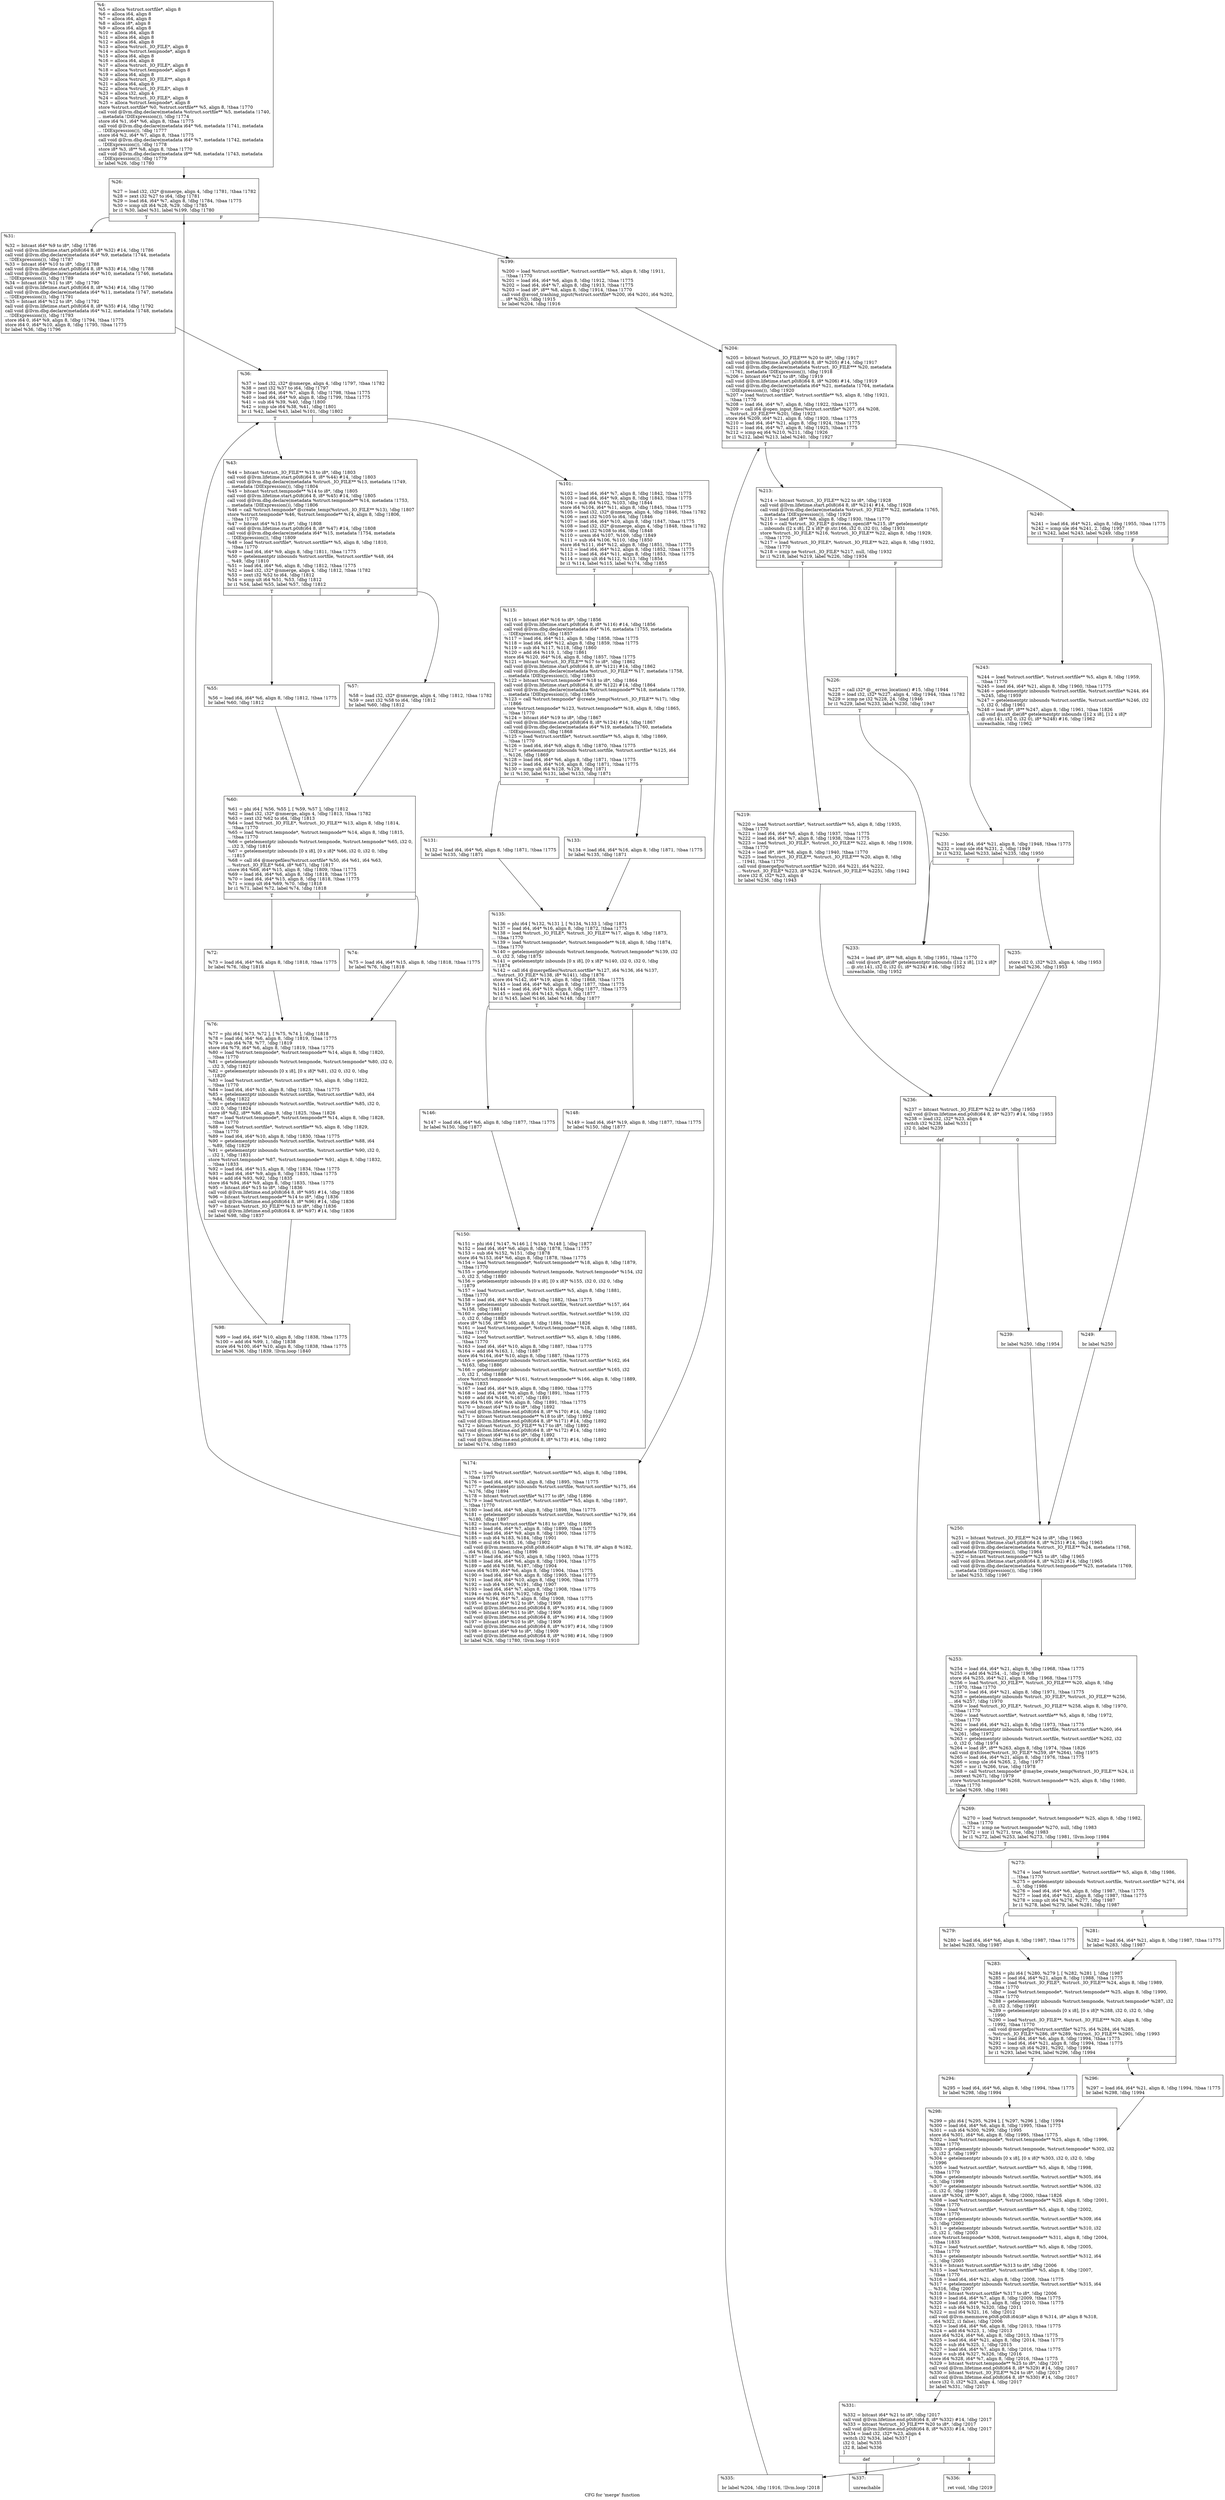 digraph "CFG for 'merge' function" {
	label="CFG for 'merge' function";

	Node0x1ec6590 [shape=record,label="{%4:\l  %5 = alloca %struct.sortfile*, align 8\l  %6 = alloca i64, align 8\l  %7 = alloca i64, align 8\l  %8 = alloca i8*, align 8\l  %9 = alloca i64, align 8\l  %10 = alloca i64, align 8\l  %11 = alloca i64, align 8\l  %12 = alloca i64, align 8\l  %13 = alloca %struct._IO_FILE*, align 8\l  %14 = alloca %struct.tempnode*, align 8\l  %15 = alloca i64, align 8\l  %16 = alloca i64, align 8\l  %17 = alloca %struct._IO_FILE*, align 8\l  %18 = alloca %struct.tempnode*, align 8\l  %19 = alloca i64, align 8\l  %20 = alloca %struct._IO_FILE**, align 8\l  %21 = alloca i64, align 8\l  %22 = alloca %struct._IO_FILE*, align 8\l  %23 = alloca i32, align 4\l  %24 = alloca %struct._IO_FILE*, align 8\l  %25 = alloca %struct.tempnode*, align 8\l  store %struct.sortfile* %0, %struct.sortfile** %5, align 8, !tbaa !1770\l  call void @llvm.dbg.declare(metadata %struct.sortfile** %5, metadata !1740,\l... metadata !DIExpression()), !dbg !1774\l  store i64 %1, i64* %6, align 8, !tbaa !1775\l  call void @llvm.dbg.declare(metadata i64* %6, metadata !1741, metadata\l... !DIExpression()), !dbg !1777\l  store i64 %2, i64* %7, align 8, !tbaa !1775\l  call void @llvm.dbg.declare(metadata i64* %7, metadata !1742, metadata\l... !DIExpression()), !dbg !1778\l  store i8* %3, i8** %8, align 8, !tbaa !1770\l  call void @llvm.dbg.declare(metadata i8** %8, metadata !1743, metadata\l... !DIExpression()), !dbg !1779\l  br label %26, !dbg !1780\l}"];
	Node0x1ec6590 -> Node0x1ec7f50;
	Node0x1ec7f50 [shape=record,label="{%26:\l\l  %27 = load i32, i32* @nmerge, align 4, !dbg !1781, !tbaa !1782\l  %28 = zext i32 %27 to i64, !dbg !1781\l  %29 = load i64, i64* %7, align 8, !dbg !1784, !tbaa !1775\l  %30 = icmp ult i64 %28, %29, !dbg !1785\l  br i1 %30, label %31, label %199, !dbg !1780\l|{<s0>T|<s1>F}}"];
	Node0x1ec7f50:s0 -> Node0x1ec7fa0;
	Node0x1ec7f50:s1 -> Node0x1ec8590;
	Node0x1ec7fa0 [shape=record,label="{%31:\l\l  %32 = bitcast i64* %9 to i8*, !dbg !1786\l  call void @llvm.lifetime.start.p0i8(i64 8, i8* %32) #14, !dbg !1786\l  call void @llvm.dbg.declare(metadata i64* %9, metadata !1744, metadata\l... !DIExpression()), !dbg !1787\l  %33 = bitcast i64* %10 to i8*, !dbg !1788\l  call void @llvm.lifetime.start.p0i8(i64 8, i8* %33) #14, !dbg !1788\l  call void @llvm.dbg.declare(metadata i64* %10, metadata !1746, metadata\l... !DIExpression()), !dbg !1789\l  %34 = bitcast i64* %11 to i8*, !dbg !1790\l  call void @llvm.lifetime.start.p0i8(i64 8, i8* %34) #14, !dbg !1790\l  call void @llvm.dbg.declare(metadata i64* %11, metadata !1747, metadata\l... !DIExpression()), !dbg !1791\l  %35 = bitcast i64* %12 to i8*, !dbg !1792\l  call void @llvm.lifetime.start.p0i8(i64 8, i8* %35) #14, !dbg !1792\l  call void @llvm.dbg.declare(metadata i64* %12, metadata !1748, metadata\l... !DIExpression()), !dbg !1793\l  store i64 0, i64* %9, align 8, !dbg !1794, !tbaa !1775\l  store i64 0, i64* %10, align 8, !dbg !1795, !tbaa !1775\l  br label %36, !dbg !1796\l}"];
	Node0x1ec7fa0 -> Node0x1ec7ff0;
	Node0x1ec7ff0 [shape=record,label="{%36:\l\l  %37 = load i32, i32* @nmerge, align 4, !dbg !1797, !tbaa !1782\l  %38 = zext i32 %37 to i64, !dbg !1797\l  %39 = load i64, i64* %7, align 8, !dbg !1798, !tbaa !1775\l  %40 = load i64, i64* %9, align 8, !dbg !1799, !tbaa !1775\l  %41 = sub i64 %39, %40, !dbg !1800\l  %42 = icmp ule i64 %38, %41, !dbg !1801\l  br i1 %42, label %43, label %101, !dbg !1802\l|{<s0>T|<s1>F}}"];
	Node0x1ec7ff0:s0 -> Node0x1ec8040;
	Node0x1ec7ff0:s1 -> Node0x1ec82c0;
	Node0x1ec8040 [shape=record,label="{%43:\l\l  %44 = bitcast %struct._IO_FILE** %13 to i8*, !dbg !1803\l  call void @llvm.lifetime.start.p0i8(i64 8, i8* %44) #14, !dbg !1803\l  call void @llvm.dbg.declare(metadata %struct._IO_FILE** %13, metadata !1749,\l... metadata !DIExpression()), !dbg !1804\l  %45 = bitcast %struct.tempnode** %14 to i8*, !dbg !1805\l  call void @llvm.lifetime.start.p0i8(i64 8, i8* %45) #14, !dbg !1805\l  call void @llvm.dbg.declare(metadata %struct.tempnode** %14, metadata !1753,\l... metadata !DIExpression()), !dbg !1806\l  %46 = call %struct.tempnode* @create_temp(%struct._IO_FILE** %13), !dbg !1807\l  store %struct.tempnode* %46, %struct.tempnode** %14, align 8, !dbg !1806,\l... !tbaa !1770\l  %47 = bitcast i64* %15 to i8*, !dbg !1808\l  call void @llvm.lifetime.start.p0i8(i64 8, i8* %47) #14, !dbg !1808\l  call void @llvm.dbg.declare(metadata i64* %15, metadata !1754, metadata\l... !DIExpression()), !dbg !1809\l  %48 = load %struct.sortfile*, %struct.sortfile** %5, align 8, !dbg !1810,\l... !tbaa !1770\l  %49 = load i64, i64* %9, align 8, !dbg !1811, !tbaa !1775\l  %50 = getelementptr inbounds %struct.sortfile, %struct.sortfile* %48, i64\l... %49, !dbg !1810\l  %51 = load i64, i64* %6, align 8, !dbg !1812, !tbaa !1775\l  %52 = load i32, i32* @nmerge, align 4, !dbg !1812, !tbaa !1782\l  %53 = zext i32 %52 to i64, !dbg !1812\l  %54 = icmp ult i64 %51, %53, !dbg !1812\l  br i1 %54, label %55, label %57, !dbg !1812\l|{<s0>T|<s1>F}}"];
	Node0x1ec8040:s0 -> Node0x1ec8090;
	Node0x1ec8040:s1 -> Node0x1ec80e0;
	Node0x1ec8090 [shape=record,label="{%55:\l\l  %56 = load i64, i64* %6, align 8, !dbg !1812, !tbaa !1775\l  br label %60, !dbg !1812\l}"];
	Node0x1ec8090 -> Node0x1ec8130;
	Node0x1ec80e0 [shape=record,label="{%57:\l\l  %58 = load i32, i32* @nmerge, align 4, !dbg !1812, !tbaa !1782\l  %59 = zext i32 %58 to i64, !dbg !1812\l  br label %60, !dbg !1812\l}"];
	Node0x1ec80e0 -> Node0x1ec8130;
	Node0x1ec8130 [shape=record,label="{%60:\l\l  %61 = phi i64 [ %56, %55 ], [ %59, %57 ], !dbg !1812\l  %62 = load i32, i32* @nmerge, align 4, !dbg !1813, !tbaa !1782\l  %63 = zext i32 %62 to i64, !dbg !1813\l  %64 = load %struct._IO_FILE*, %struct._IO_FILE** %13, align 8, !dbg !1814,\l... !tbaa !1770\l  %65 = load %struct.tempnode*, %struct.tempnode** %14, align 8, !dbg !1815,\l... !tbaa !1770\l  %66 = getelementptr inbounds %struct.tempnode, %struct.tempnode* %65, i32 0,\l... i32 3, !dbg !1816\l  %67 = getelementptr inbounds [0 x i8], [0 x i8]* %66, i32 0, i32 0, !dbg\l... !1815\l  %68 = call i64 @mergefiles(%struct.sortfile* %50, i64 %61, i64 %63,\l... %struct._IO_FILE* %64, i8* %67), !dbg !1817\l  store i64 %68, i64* %15, align 8, !dbg !1809, !tbaa !1775\l  %69 = load i64, i64* %6, align 8, !dbg !1818, !tbaa !1775\l  %70 = load i64, i64* %15, align 8, !dbg !1818, !tbaa !1775\l  %71 = icmp ult i64 %69, %70, !dbg !1818\l  br i1 %71, label %72, label %74, !dbg !1818\l|{<s0>T|<s1>F}}"];
	Node0x1ec8130:s0 -> Node0x1ec8180;
	Node0x1ec8130:s1 -> Node0x1ec81d0;
	Node0x1ec8180 [shape=record,label="{%72:\l\l  %73 = load i64, i64* %6, align 8, !dbg !1818, !tbaa !1775\l  br label %76, !dbg !1818\l}"];
	Node0x1ec8180 -> Node0x1ec8220;
	Node0x1ec81d0 [shape=record,label="{%74:\l\l  %75 = load i64, i64* %15, align 8, !dbg !1818, !tbaa !1775\l  br label %76, !dbg !1818\l}"];
	Node0x1ec81d0 -> Node0x1ec8220;
	Node0x1ec8220 [shape=record,label="{%76:\l\l  %77 = phi i64 [ %73, %72 ], [ %75, %74 ], !dbg !1818\l  %78 = load i64, i64* %6, align 8, !dbg !1819, !tbaa !1775\l  %79 = sub i64 %78, %77, !dbg !1819\l  store i64 %79, i64* %6, align 8, !dbg !1819, !tbaa !1775\l  %80 = load %struct.tempnode*, %struct.tempnode** %14, align 8, !dbg !1820,\l... !tbaa !1770\l  %81 = getelementptr inbounds %struct.tempnode, %struct.tempnode* %80, i32 0,\l... i32 3, !dbg !1821\l  %82 = getelementptr inbounds [0 x i8], [0 x i8]* %81, i32 0, i32 0, !dbg\l... !1820\l  %83 = load %struct.sortfile*, %struct.sortfile** %5, align 8, !dbg !1822,\l... !tbaa !1770\l  %84 = load i64, i64* %10, align 8, !dbg !1823, !tbaa !1775\l  %85 = getelementptr inbounds %struct.sortfile, %struct.sortfile* %83, i64\l... %84, !dbg !1822\l  %86 = getelementptr inbounds %struct.sortfile, %struct.sortfile* %85, i32 0,\l... i32 0, !dbg !1824\l  store i8* %82, i8** %86, align 8, !dbg !1825, !tbaa !1826\l  %87 = load %struct.tempnode*, %struct.tempnode** %14, align 8, !dbg !1828,\l... !tbaa !1770\l  %88 = load %struct.sortfile*, %struct.sortfile** %5, align 8, !dbg !1829,\l... !tbaa !1770\l  %89 = load i64, i64* %10, align 8, !dbg !1830, !tbaa !1775\l  %90 = getelementptr inbounds %struct.sortfile, %struct.sortfile* %88, i64\l... %89, !dbg !1829\l  %91 = getelementptr inbounds %struct.sortfile, %struct.sortfile* %90, i32 0,\l... i32 1, !dbg !1831\l  store %struct.tempnode* %87, %struct.tempnode** %91, align 8, !dbg !1832,\l... !tbaa !1833\l  %92 = load i64, i64* %15, align 8, !dbg !1834, !tbaa !1775\l  %93 = load i64, i64* %9, align 8, !dbg !1835, !tbaa !1775\l  %94 = add i64 %93, %92, !dbg !1835\l  store i64 %94, i64* %9, align 8, !dbg !1835, !tbaa !1775\l  %95 = bitcast i64* %15 to i8*, !dbg !1836\l  call void @llvm.lifetime.end.p0i8(i64 8, i8* %95) #14, !dbg !1836\l  %96 = bitcast %struct.tempnode** %14 to i8*, !dbg !1836\l  call void @llvm.lifetime.end.p0i8(i64 8, i8* %96) #14, !dbg !1836\l  %97 = bitcast %struct._IO_FILE** %13 to i8*, !dbg !1836\l  call void @llvm.lifetime.end.p0i8(i64 8, i8* %97) #14, !dbg !1836\l  br label %98, !dbg !1837\l}"];
	Node0x1ec8220 -> Node0x1ec8270;
	Node0x1ec8270 [shape=record,label="{%98:\l\l  %99 = load i64, i64* %10, align 8, !dbg !1838, !tbaa !1775\l  %100 = add i64 %99, 1, !dbg !1838\l  store i64 %100, i64* %10, align 8, !dbg !1838, !tbaa !1775\l  br label %36, !dbg !1839, !llvm.loop !1840\l}"];
	Node0x1ec8270 -> Node0x1ec7ff0;
	Node0x1ec82c0 [shape=record,label="{%101:\l\l  %102 = load i64, i64* %7, align 8, !dbg !1842, !tbaa !1775\l  %103 = load i64, i64* %9, align 8, !dbg !1843, !tbaa !1775\l  %104 = sub i64 %102, %103, !dbg !1844\l  store i64 %104, i64* %11, align 8, !dbg !1845, !tbaa !1775\l  %105 = load i32, i32* @nmerge, align 4, !dbg !1846, !tbaa !1782\l  %106 = zext i32 %105 to i64, !dbg !1846\l  %107 = load i64, i64* %10, align 8, !dbg !1847, !tbaa !1775\l  %108 = load i32, i32* @nmerge, align 4, !dbg !1848, !tbaa !1782\l  %109 = zext i32 %108 to i64, !dbg !1848\l  %110 = urem i64 %107, %109, !dbg !1849\l  %111 = sub i64 %106, %110, !dbg !1850\l  store i64 %111, i64* %12, align 8, !dbg !1851, !tbaa !1775\l  %112 = load i64, i64* %12, align 8, !dbg !1852, !tbaa !1775\l  %113 = load i64, i64* %11, align 8, !dbg !1853, !tbaa !1775\l  %114 = icmp ult i64 %112, %113, !dbg !1854\l  br i1 %114, label %115, label %174, !dbg !1855\l|{<s0>T|<s1>F}}"];
	Node0x1ec82c0:s0 -> Node0x1ec8310;
	Node0x1ec82c0:s1 -> Node0x1ec8540;
	Node0x1ec8310 [shape=record,label="{%115:\l\l  %116 = bitcast i64* %16 to i8*, !dbg !1856\l  call void @llvm.lifetime.start.p0i8(i64 8, i8* %116) #14, !dbg !1856\l  call void @llvm.dbg.declare(metadata i64* %16, metadata !1755, metadata\l... !DIExpression()), !dbg !1857\l  %117 = load i64, i64* %11, align 8, !dbg !1858, !tbaa !1775\l  %118 = load i64, i64* %12, align 8, !dbg !1859, !tbaa !1775\l  %119 = sub i64 %117, %118, !dbg !1860\l  %120 = add i64 %119, 1, !dbg !1861\l  store i64 %120, i64* %16, align 8, !dbg !1857, !tbaa !1775\l  %121 = bitcast %struct._IO_FILE** %17 to i8*, !dbg !1862\l  call void @llvm.lifetime.start.p0i8(i64 8, i8* %121) #14, !dbg !1862\l  call void @llvm.dbg.declare(metadata %struct._IO_FILE** %17, metadata !1758,\l... metadata !DIExpression()), !dbg !1863\l  %122 = bitcast %struct.tempnode** %18 to i8*, !dbg !1864\l  call void @llvm.lifetime.start.p0i8(i64 8, i8* %122) #14, !dbg !1864\l  call void @llvm.dbg.declare(metadata %struct.tempnode** %18, metadata !1759,\l... metadata !DIExpression()), !dbg !1865\l  %123 = call %struct.tempnode* @create_temp(%struct._IO_FILE** %17), !dbg\l... !1866\l  store %struct.tempnode* %123, %struct.tempnode** %18, align 8, !dbg !1865,\l... !tbaa !1770\l  %124 = bitcast i64* %19 to i8*, !dbg !1867\l  call void @llvm.lifetime.start.p0i8(i64 8, i8* %124) #14, !dbg !1867\l  call void @llvm.dbg.declare(metadata i64* %19, metadata !1760, metadata\l... !DIExpression()), !dbg !1868\l  %125 = load %struct.sortfile*, %struct.sortfile** %5, align 8, !dbg !1869,\l... !tbaa !1770\l  %126 = load i64, i64* %9, align 8, !dbg !1870, !tbaa !1775\l  %127 = getelementptr inbounds %struct.sortfile, %struct.sortfile* %125, i64\l... %126, !dbg !1869\l  %128 = load i64, i64* %6, align 8, !dbg !1871, !tbaa !1775\l  %129 = load i64, i64* %16, align 8, !dbg !1871, !tbaa !1775\l  %130 = icmp ult i64 %128, %129, !dbg !1871\l  br i1 %130, label %131, label %133, !dbg !1871\l|{<s0>T|<s1>F}}"];
	Node0x1ec8310:s0 -> Node0x1ec8360;
	Node0x1ec8310:s1 -> Node0x1ec83b0;
	Node0x1ec8360 [shape=record,label="{%131:\l\l  %132 = load i64, i64* %6, align 8, !dbg !1871, !tbaa !1775\l  br label %135, !dbg !1871\l}"];
	Node0x1ec8360 -> Node0x1ec8400;
	Node0x1ec83b0 [shape=record,label="{%133:\l\l  %134 = load i64, i64* %16, align 8, !dbg !1871, !tbaa !1775\l  br label %135, !dbg !1871\l}"];
	Node0x1ec83b0 -> Node0x1ec8400;
	Node0x1ec8400 [shape=record,label="{%135:\l\l  %136 = phi i64 [ %132, %131 ], [ %134, %133 ], !dbg !1871\l  %137 = load i64, i64* %16, align 8, !dbg !1872, !tbaa !1775\l  %138 = load %struct._IO_FILE*, %struct._IO_FILE** %17, align 8, !dbg !1873,\l... !tbaa !1770\l  %139 = load %struct.tempnode*, %struct.tempnode** %18, align 8, !dbg !1874,\l... !tbaa !1770\l  %140 = getelementptr inbounds %struct.tempnode, %struct.tempnode* %139, i32\l... 0, i32 3, !dbg !1875\l  %141 = getelementptr inbounds [0 x i8], [0 x i8]* %140, i32 0, i32 0, !dbg\l... !1874\l  %142 = call i64 @mergefiles(%struct.sortfile* %127, i64 %136, i64 %137,\l... %struct._IO_FILE* %138, i8* %141), !dbg !1876\l  store i64 %142, i64* %19, align 8, !dbg !1868, !tbaa !1775\l  %143 = load i64, i64* %6, align 8, !dbg !1877, !tbaa !1775\l  %144 = load i64, i64* %19, align 8, !dbg !1877, !tbaa !1775\l  %145 = icmp ult i64 %143, %144, !dbg !1877\l  br i1 %145, label %146, label %148, !dbg !1877\l|{<s0>T|<s1>F}}"];
	Node0x1ec8400:s0 -> Node0x1ec8450;
	Node0x1ec8400:s1 -> Node0x1ec84a0;
	Node0x1ec8450 [shape=record,label="{%146:\l\l  %147 = load i64, i64* %6, align 8, !dbg !1877, !tbaa !1775\l  br label %150, !dbg !1877\l}"];
	Node0x1ec8450 -> Node0x1ec84f0;
	Node0x1ec84a0 [shape=record,label="{%148:\l\l  %149 = load i64, i64* %19, align 8, !dbg !1877, !tbaa !1775\l  br label %150, !dbg !1877\l}"];
	Node0x1ec84a0 -> Node0x1ec84f0;
	Node0x1ec84f0 [shape=record,label="{%150:\l\l  %151 = phi i64 [ %147, %146 ], [ %149, %148 ], !dbg !1877\l  %152 = load i64, i64* %6, align 8, !dbg !1878, !tbaa !1775\l  %153 = sub i64 %152, %151, !dbg !1878\l  store i64 %153, i64* %6, align 8, !dbg !1878, !tbaa !1775\l  %154 = load %struct.tempnode*, %struct.tempnode** %18, align 8, !dbg !1879,\l... !tbaa !1770\l  %155 = getelementptr inbounds %struct.tempnode, %struct.tempnode* %154, i32\l... 0, i32 3, !dbg !1880\l  %156 = getelementptr inbounds [0 x i8], [0 x i8]* %155, i32 0, i32 0, !dbg\l... !1879\l  %157 = load %struct.sortfile*, %struct.sortfile** %5, align 8, !dbg !1881,\l... !tbaa !1770\l  %158 = load i64, i64* %10, align 8, !dbg !1882, !tbaa !1775\l  %159 = getelementptr inbounds %struct.sortfile, %struct.sortfile* %157, i64\l... %158, !dbg !1881\l  %160 = getelementptr inbounds %struct.sortfile, %struct.sortfile* %159, i32\l... 0, i32 0, !dbg !1883\l  store i8* %156, i8** %160, align 8, !dbg !1884, !tbaa !1826\l  %161 = load %struct.tempnode*, %struct.tempnode** %18, align 8, !dbg !1885,\l... !tbaa !1770\l  %162 = load %struct.sortfile*, %struct.sortfile** %5, align 8, !dbg !1886,\l... !tbaa !1770\l  %163 = load i64, i64* %10, align 8, !dbg !1887, !tbaa !1775\l  %164 = add i64 %163, 1, !dbg !1887\l  store i64 %164, i64* %10, align 8, !dbg !1887, !tbaa !1775\l  %165 = getelementptr inbounds %struct.sortfile, %struct.sortfile* %162, i64\l... %163, !dbg !1886\l  %166 = getelementptr inbounds %struct.sortfile, %struct.sortfile* %165, i32\l... 0, i32 1, !dbg !1888\l  store %struct.tempnode* %161, %struct.tempnode** %166, align 8, !dbg !1889,\l... !tbaa !1833\l  %167 = load i64, i64* %19, align 8, !dbg !1890, !tbaa !1775\l  %168 = load i64, i64* %9, align 8, !dbg !1891, !tbaa !1775\l  %169 = add i64 %168, %167, !dbg !1891\l  store i64 %169, i64* %9, align 8, !dbg !1891, !tbaa !1775\l  %170 = bitcast i64* %19 to i8*, !dbg !1892\l  call void @llvm.lifetime.end.p0i8(i64 8, i8* %170) #14, !dbg !1892\l  %171 = bitcast %struct.tempnode** %18 to i8*, !dbg !1892\l  call void @llvm.lifetime.end.p0i8(i64 8, i8* %171) #14, !dbg !1892\l  %172 = bitcast %struct._IO_FILE** %17 to i8*, !dbg !1892\l  call void @llvm.lifetime.end.p0i8(i64 8, i8* %172) #14, !dbg !1892\l  %173 = bitcast i64* %16 to i8*, !dbg !1892\l  call void @llvm.lifetime.end.p0i8(i64 8, i8* %173) #14, !dbg !1892\l  br label %174, !dbg !1893\l}"];
	Node0x1ec84f0 -> Node0x1ec8540;
	Node0x1ec8540 [shape=record,label="{%174:\l\l  %175 = load %struct.sortfile*, %struct.sortfile** %5, align 8, !dbg !1894,\l... !tbaa !1770\l  %176 = load i64, i64* %10, align 8, !dbg !1895, !tbaa !1775\l  %177 = getelementptr inbounds %struct.sortfile, %struct.sortfile* %175, i64\l... %176, !dbg !1894\l  %178 = bitcast %struct.sortfile* %177 to i8*, !dbg !1896\l  %179 = load %struct.sortfile*, %struct.sortfile** %5, align 8, !dbg !1897,\l... !tbaa !1770\l  %180 = load i64, i64* %9, align 8, !dbg !1898, !tbaa !1775\l  %181 = getelementptr inbounds %struct.sortfile, %struct.sortfile* %179, i64\l... %180, !dbg !1897\l  %182 = bitcast %struct.sortfile* %181 to i8*, !dbg !1896\l  %183 = load i64, i64* %7, align 8, !dbg !1899, !tbaa !1775\l  %184 = load i64, i64* %9, align 8, !dbg !1900, !tbaa !1775\l  %185 = sub i64 %183, %184, !dbg !1901\l  %186 = mul i64 %185, 16, !dbg !1902\l  call void @llvm.memmove.p0i8.p0i8.i64(i8* align 8 %178, i8* align 8 %182,\l... i64 %186, i1 false), !dbg !1896\l  %187 = load i64, i64* %10, align 8, !dbg !1903, !tbaa !1775\l  %188 = load i64, i64* %6, align 8, !dbg !1904, !tbaa !1775\l  %189 = add i64 %188, %187, !dbg !1904\l  store i64 %189, i64* %6, align 8, !dbg !1904, !tbaa !1775\l  %190 = load i64, i64* %9, align 8, !dbg !1905, !tbaa !1775\l  %191 = load i64, i64* %10, align 8, !dbg !1906, !tbaa !1775\l  %192 = sub i64 %190, %191, !dbg !1907\l  %193 = load i64, i64* %7, align 8, !dbg !1908, !tbaa !1775\l  %194 = sub i64 %193, %192, !dbg !1908\l  store i64 %194, i64* %7, align 8, !dbg !1908, !tbaa !1775\l  %195 = bitcast i64* %12 to i8*, !dbg !1909\l  call void @llvm.lifetime.end.p0i8(i64 8, i8* %195) #14, !dbg !1909\l  %196 = bitcast i64* %11 to i8*, !dbg !1909\l  call void @llvm.lifetime.end.p0i8(i64 8, i8* %196) #14, !dbg !1909\l  %197 = bitcast i64* %10 to i8*, !dbg !1909\l  call void @llvm.lifetime.end.p0i8(i64 8, i8* %197) #14, !dbg !1909\l  %198 = bitcast i64* %9 to i8*, !dbg !1909\l  call void @llvm.lifetime.end.p0i8(i64 8, i8* %198) #14, !dbg !1909\l  br label %26, !dbg !1780, !llvm.loop !1910\l}"];
	Node0x1ec8540 -> Node0x1ec7f50;
	Node0x1ec8590 [shape=record,label="{%199:\l\l  %200 = load %struct.sortfile*, %struct.sortfile** %5, align 8, !dbg !1911,\l... !tbaa !1770\l  %201 = load i64, i64* %6, align 8, !dbg !1912, !tbaa !1775\l  %202 = load i64, i64* %7, align 8, !dbg !1913, !tbaa !1775\l  %203 = load i8*, i8** %8, align 8, !dbg !1914, !tbaa !1770\l  call void @avoid_trashing_input(%struct.sortfile* %200, i64 %201, i64 %202,\l... i8* %203), !dbg !1915\l  br label %204, !dbg !1916\l}"];
	Node0x1ec8590 -> Node0x1ec85e0;
	Node0x1ec85e0 [shape=record,label="{%204:\l\l  %205 = bitcast %struct._IO_FILE*** %20 to i8*, !dbg !1917\l  call void @llvm.lifetime.start.p0i8(i64 8, i8* %205) #14, !dbg !1917\l  call void @llvm.dbg.declare(metadata %struct._IO_FILE*** %20, metadata\l... !1761, metadata !DIExpression()), !dbg !1918\l  %206 = bitcast i64* %21 to i8*, !dbg !1919\l  call void @llvm.lifetime.start.p0i8(i64 8, i8* %206) #14, !dbg !1919\l  call void @llvm.dbg.declare(metadata i64* %21, metadata !1764, metadata\l... !DIExpression()), !dbg !1920\l  %207 = load %struct.sortfile*, %struct.sortfile** %5, align 8, !dbg !1921,\l... !tbaa !1770\l  %208 = load i64, i64* %7, align 8, !dbg !1922, !tbaa !1775\l  %209 = call i64 @open_input_files(%struct.sortfile* %207, i64 %208,\l... %struct._IO_FILE*** %20), !dbg !1923\l  store i64 %209, i64* %21, align 8, !dbg !1920, !tbaa !1775\l  %210 = load i64, i64* %21, align 8, !dbg !1924, !tbaa !1775\l  %211 = load i64, i64* %7, align 8, !dbg !1925, !tbaa !1775\l  %212 = icmp eq i64 %210, %211, !dbg !1926\l  br i1 %212, label %213, label %240, !dbg !1927\l|{<s0>T|<s1>F}}"];
	Node0x1ec85e0:s0 -> Node0x1ec8630;
	Node0x1ec85e0:s1 -> Node0x1ec88b0;
	Node0x1ec8630 [shape=record,label="{%213:\l\l  %214 = bitcast %struct._IO_FILE** %22 to i8*, !dbg !1928\l  call void @llvm.lifetime.start.p0i8(i64 8, i8* %214) #14, !dbg !1928\l  call void @llvm.dbg.declare(metadata %struct._IO_FILE** %22, metadata !1765,\l... metadata !DIExpression()), !dbg !1929\l  %215 = load i8*, i8** %8, align 8, !dbg !1930, !tbaa !1770\l  %216 = call %struct._IO_FILE* @stream_open(i8* %215, i8* getelementptr\l... inbounds ([2 x i8], [2 x i8]* @.str.166, i32 0, i32 0)), !dbg !1931\l  store %struct._IO_FILE* %216, %struct._IO_FILE** %22, align 8, !dbg !1929,\l... !tbaa !1770\l  %217 = load %struct._IO_FILE*, %struct._IO_FILE** %22, align 8, !dbg !1932,\l... !tbaa !1770\l  %218 = icmp ne %struct._IO_FILE* %217, null, !dbg !1932\l  br i1 %218, label %219, label %226, !dbg !1934\l|{<s0>T|<s1>F}}"];
	Node0x1ec8630:s0 -> Node0x1ec8680;
	Node0x1ec8630:s1 -> Node0x1ec86d0;
	Node0x1ec8680 [shape=record,label="{%219:\l\l  %220 = load %struct.sortfile*, %struct.sortfile** %5, align 8, !dbg !1935,\l... !tbaa !1770\l  %221 = load i64, i64* %6, align 8, !dbg !1937, !tbaa !1775\l  %222 = load i64, i64* %7, align 8, !dbg !1938, !tbaa !1775\l  %223 = load %struct._IO_FILE*, %struct._IO_FILE** %22, align 8, !dbg !1939,\l... !tbaa !1770\l  %224 = load i8*, i8** %8, align 8, !dbg !1940, !tbaa !1770\l  %225 = load %struct._IO_FILE**, %struct._IO_FILE*** %20, align 8, !dbg\l... !1941, !tbaa !1770\l  call void @mergefps(%struct.sortfile* %220, i64 %221, i64 %222,\l... %struct._IO_FILE* %223, i8* %224, %struct._IO_FILE** %225), !dbg !1942\l  store i32 8, i32* %23, align 4\l  br label %236, !dbg !1943\l}"];
	Node0x1ec8680 -> Node0x1ec8810;
	Node0x1ec86d0 [shape=record,label="{%226:\l\l  %227 = call i32* @__errno_location() #15, !dbg !1944\l  %228 = load i32, i32* %227, align 4, !dbg !1944, !tbaa !1782\l  %229 = icmp ne i32 %228, 24, !dbg !1946\l  br i1 %229, label %233, label %230, !dbg !1947\l|{<s0>T|<s1>F}}"];
	Node0x1ec86d0:s0 -> Node0x1ec8770;
	Node0x1ec86d0:s1 -> Node0x1ec8720;
	Node0x1ec8720 [shape=record,label="{%230:\l\l  %231 = load i64, i64* %21, align 8, !dbg !1948, !tbaa !1775\l  %232 = icmp ule i64 %231, 2, !dbg !1949\l  br i1 %232, label %233, label %235, !dbg !1950\l|{<s0>T|<s1>F}}"];
	Node0x1ec8720:s0 -> Node0x1ec8770;
	Node0x1ec8720:s1 -> Node0x1ec87c0;
	Node0x1ec8770 [shape=record,label="{%233:\l\l  %234 = load i8*, i8** %8, align 8, !dbg !1951, !tbaa !1770\l  call void @sort_die(i8* getelementptr inbounds ([12 x i8], [12 x i8]*\l... @.str.141, i32 0, i32 0), i8* %234) #16, !dbg !1952\l  unreachable, !dbg !1952\l}"];
	Node0x1ec87c0 [shape=record,label="{%235:\l\l  store i32 0, i32* %23, align 4, !dbg !1953\l  br label %236, !dbg !1953\l}"];
	Node0x1ec87c0 -> Node0x1ec8810;
	Node0x1ec8810 [shape=record,label="{%236:\l\l  %237 = bitcast %struct._IO_FILE** %22 to i8*, !dbg !1953\l  call void @llvm.lifetime.end.p0i8(i64 8, i8* %237) #14, !dbg !1953\l  %238 = load i32, i32* %23, align 4\l  switch i32 %238, label %331 [\l    i32 0, label %239\l  ]\l|{<s0>def|<s1>0}}"];
	Node0x1ec8810:s0 -> Node0x1ec8cc0;
	Node0x1ec8810:s1 -> Node0x1ec8860;
	Node0x1ec8860 [shape=record,label="{%239:\l\l  br label %250, !dbg !1954\l}"];
	Node0x1ec8860 -> Node0x1ec89a0;
	Node0x1ec88b0 [shape=record,label="{%240:\l\l  %241 = load i64, i64* %21, align 8, !dbg !1955, !tbaa !1775\l  %242 = icmp ule i64 %241, 2, !dbg !1957\l  br i1 %242, label %243, label %249, !dbg !1958\l|{<s0>T|<s1>F}}"];
	Node0x1ec88b0:s0 -> Node0x1ec8900;
	Node0x1ec88b0:s1 -> Node0x1ec8950;
	Node0x1ec8900 [shape=record,label="{%243:\l\l  %244 = load %struct.sortfile*, %struct.sortfile** %5, align 8, !dbg !1959,\l... !tbaa !1770\l  %245 = load i64, i64* %21, align 8, !dbg !1960, !tbaa !1775\l  %246 = getelementptr inbounds %struct.sortfile, %struct.sortfile* %244, i64\l... %245, !dbg !1959\l  %247 = getelementptr inbounds %struct.sortfile, %struct.sortfile* %246, i32\l... 0, i32 0, !dbg !1961\l  %248 = load i8*, i8** %247, align 8, !dbg !1961, !tbaa !1826\l  call void @sort_die(i8* getelementptr inbounds ([12 x i8], [12 x i8]*\l... @.str.141, i32 0, i32 0), i8* %248) #16, !dbg !1962\l  unreachable, !dbg !1962\l}"];
	Node0x1ec8950 [shape=record,label="{%249:\l\l  br label %250\l}"];
	Node0x1ec8950 -> Node0x1ec89a0;
	Node0x1ec89a0 [shape=record,label="{%250:\l\l  %251 = bitcast %struct._IO_FILE** %24 to i8*, !dbg !1963\l  call void @llvm.lifetime.start.p0i8(i64 8, i8* %251) #14, !dbg !1963\l  call void @llvm.dbg.declare(metadata %struct._IO_FILE** %24, metadata !1768,\l... metadata !DIExpression()), !dbg !1964\l  %252 = bitcast %struct.tempnode** %25 to i8*, !dbg !1965\l  call void @llvm.lifetime.start.p0i8(i64 8, i8* %252) #14, !dbg !1965\l  call void @llvm.dbg.declare(metadata %struct.tempnode** %25, metadata !1769,\l... metadata !DIExpression()), !dbg !1966\l  br label %253, !dbg !1967\l}"];
	Node0x1ec89a0 -> Node0x1ec89f0;
	Node0x1ec89f0 [shape=record,label="{%253:\l\l  %254 = load i64, i64* %21, align 8, !dbg !1968, !tbaa !1775\l  %255 = add i64 %254, -1, !dbg !1968\l  store i64 %255, i64* %21, align 8, !dbg !1968, !tbaa !1775\l  %256 = load %struct._IO_FILE**, %struct._IO_FILE*** %20, align 8, !dbg\l... !1970, !tbaa !1770\l  %257 = load i64, i64* %21, align 8, !dbg !1971, !tbaa !1775\l  %258 = getelementptr inbounds %struct._IO_FILE*, %struct._IO_FILE** %256,\l... i64 %257, !dbg !1970\l  %259 = load %struct._IO_FILE*, %struct._IO_FILE** %258, align 8, !dbg !1970,\l... !tbaa !1770\l  %260 = load %struct.sortfile*, %struct.sortfile** %5, align 8, !dbg !1972,\l... !tbaa !1770\l  %261 = load i64, i64* %21, align 8, !dbg !1973, !tbaa !1775\l  %262 = getelementptr inbounds %struct.sortfile, %struct.sortfile* %260, i64\l... %261, !dbg !1972\l  %263 = getelementptr inbounds %struct.sortfile, %struct.sortfile* %262, i32\l... 0, i32 0, !dbg !1974\l  %264 = load i8*, i8** %263, align 8, !dbg !1974, !tbaa !1826\l  call void @xfclose(%struct._IO_FILE* %259, i8* %264), !dbg !1975\l  %265 = load i64, i64* %21, align 8, !dbg !1976, !tbaa !1775\l  %266 = icmp ule i64 %265, 2, !dbg !1977\l  %267 = xor i1 %266, true, !dbg !1978\l  %268 = call %struct.tempnode* @maybe_create_temp(%struct._IO_FILE** %24, i1\l... zeroext %267), !dbg !1979\l  store %struct.tempnode* %268, %struct.tempnode** %25, align 8, !dbg !1980,\l... !tbaa !1770\l  br label %269, !dbg !1981\l}"];
	Node0x1ec89f0 -> Node0x1ec8a40;
	Node0x1ec8a40 [shape=record,label="{%269:\l\l  %270 = load %struct.tempnode*, %struct.tempnode** %25, align 8, !dbg !1982,\l... !tbaa !1770\l  %271 = icmp ne %struct.tempnode* %270, null, !dbg !1983\l  %272 = xor i1 %271, true, !dbg !1983\l  br i1 %272, label %253, label %273, !dbg !1981, !llvm.loop !1984\l|{<s0>T|<s1>F}}"];
	Node0x1ec8a40:s0 -> Node0x1ec89f0;
	Node0x1ec8a40:s1 -> Node0x1ec8a90;
	Node0x1ec8a90 [shape=record,label="{%273:\l\l  %274 = load %struct.sortfile*, %struct.sortfile** %5, align 8, !dbg !1986,\l... !tbaa !1770\l  %275 = getelementptr inbounds %struct.sortfile, %struct.sortfile* %274, i64\l... 0, !dbg !1986\l  %276 = load i64, i64* %6, align 8, !dbg !1987, !tbaa !1775\l  %277 = load i64, i64* %21, align 8, !dbg !1987, !tbaa !1775\l  %278 = icmp ult i64 %276, %277, !dbg !1987\l  br i1 %278, label %279, label %281, !dbg !1987\l|{<s0>T|<s1>F}}"];
	Node0x1ec8a90:s0 -> Node0x1ec8ae0;
	Node0x1ec8a90:s1 -> Node0x1ec8b30;
	Node0x1ec8ae0 [shape=record,label="{%279:\l\l  %280 = load i64, i64* %6, align 8, !dbg !1987, !tbaa !1775\l  br label %283, !dbg !1987\l}"];
	Node0x1ec8ae0 -> Node0x1ec8b80;
	Node0x1ec8b30 [shape=record,label="{%281:\l\l  %282 = load i64, i64* %21, align 8, !dbg !1987, !tbaa !1775\l  br label %283, !dbg !1987\l}"];
	Node0x1ec8b30 -> Node0x1ec8b80;
	Node0x1ec8b80 [shape=record,label="{%283:\l\l  %284 = phi i64 [ %280, %279 ], [ %282, %281 ], !dbg !1987\l  %285 = load i64, i64* %21, align 8, !dbg !1988, !tbaa !1775\l  %286 = load %struct._IO_FILE*, %struct._IO_FILE** %24, align 8, !dbg !1989,\l... !tbaa !1770\l  %287 = load %struct.tempnode*, %struct.tempnode** %25, align 8, !dbg !1990,\l... !tbaa !1770\l  %288 = getelementptr inbounds %struct.tempnode, %struct.tempnode* %287, i32\l... 0, i32 3, !dbg !1991\l  %289 = getelementptr inbounds [0 x i8], [0 x i8]* %288, i32 0, i32 0, !dbg\l... !1990\l  %290 = load %struct._IO_FILE**, %struct._IO_FILE*** %20, align 8, !dbg\l... !1992, !tbaa !1770\l  call void @mergefps(%struct.sortfile* %275, i64 %284, i64 %285,\l... %struct._IO_FILE* %286, i8* %289, %struct._IO_FILE** %290), !dbg !1993\l  %291 = load i64, i64* %6, align 8, !dbg !1994, !tbaa !1775\l  %292 = load i64, i64* %21, align 8, !dbg !1994, !tbaa !1775\l  %293 = icmp ult i64 %291, %292, !dbg !1994\l  br i1 %293, label %294, label %296, !dbg !1994\l|{<s0>T|<s1>F}}"];
	Node0x1ec8b80:s0 -> Node0x1ec8bd0;
	Node0x1ec8b80:s1 -> Node0x1ec8c20;
	Node0x1ec8bd0 [shape=record,label="{%294:\l\l  %295 = load i64, i64* %6, align 8, !dbg !1994, !tbaa !1775\l  br label %298, !dbg !1994\l}"];
	Node0x1ec8bd0 -> Node0x1ec8c70;
	Node0x1ec8c20 [shape=record,label="{%296:\l\l  %297 = load i64, i64* %21, align 8, !dbg !1994, !tbaa !1775\l  br label %298, !dbg !1994\l}"];
	Node0x1ec8c20 -> Node0x1ec8c70;
	Node0x1ec8c70 [shape=record,label="{%298:\l\l  %299 = phi i64 [ %295, %294 ], [ %297, %296 ], !dbg !1994\l  %300 = load i64, i64* %6, align 8, !dbg !1995, !tbaa !1775\l  %301 = sub i64 %300, %299, !dbg !1995\l  store i64 %301, i64* %6, align 8, !dbg !1995, !tbaa !1775\l  %302 = load %struct.tempnode*, %struct.tempnode** %25, align 8, !dbg !1996,\l... !tbaa !1770\l  %303 = getelementptr inbounds %struct.tempnode, %struct.tempnode* %302, i32\l... 0, i32 3, !dbg !1997\l  %304 = getelementptr inbounds [0 x i8], [0 x i8]* %303, i32 0, i32 0, !dbg\l... !1996\l  %305 = load %struct.sortfile*, %struct.sortfile** %5, align 8, !dbg !1998,\l... !tbaa !1770\l  %306 = getelementptr inbounds %struct.sortfile, %struct.sortfile* %305, i64\l... 0, !dbg !1998\l  %307 = getelementptr inbounds %struct.sortfile, %struct.sortfile* %306, i32\l... 0, i32 0, !dbg !1999\l  store i8* %304, i8** %307, align 8, !dbg !2000, !tbaa !1826\l  %308 = load %struct.tempnode*, %struct.tempnode** %25, align 8, !dbg !2001,\l... !tbaa !1770\l  %309 = load %struct.sortfile*, %struct.sortfile** %5, align 8, !dbg !2002,\l... !tbaa !1770\l  %310 = getelementptr inbounds %struct.sortfile, %struct.sortfile* %309, i64\l... 0, !dbg !2002\l  %311 = getelementptr inbounds %struct.sortfile, %struct.sortfile* %310, i32\l... 0, i32 1, !dbg !2003\l  store %struct.tempnode* %308, %struct.tempnode** %311, align 8, !dbg !2004,\l... !tbaa !1833\l  %312 = load %struct.sortfile*, %struct.sortfile** %5, align 8, !dbg !2005,\l... !tbaa !1770\l  %313 = getelementptr inbounds %struct.sortfile, %struct.sortfile* %312, i64\l... 1, !dbg !2005\l  %314 = bitcast %struct.sortfile* %313 to i8*, !dbg !2006\l  %315 = load %struct.sortfile*, %struct.sortfile** %5, align 8, !dbg !2007,\l... !tbaa !1770\l  %316 = load i64, i64* %21, align 8, !dbg !2008, !tbaa !1775\l  %317 = getelementptr inbounds %struct.sortfile, %struct.sortfile* %315, i64\l... %316, !dbg !2007\l  %318 = bitcast %struct.sortfile* %317 to i8*, !dbg !2006\l  %319 = load i64, i64* %7, align 8, !dbg !2009, !tbaa !1775\l  %320 = load i64, i64* %21, align 8, !dbg !2010, !tbaa !1775\l  %321 = sub i64 %319, %320, !dbg !2011\l  %322 = mul i64 %321, 16, !dbg !2012\l  call void @llvm.memmove.p0i8.p0i8.i64(i8* align 8 %314, i8* align 8 %318,\l... i64 %322, i1 false), !dbg !2006\l  %323 = load i64, i64* %6, align 8, !dbg !2013, !tbaa !1775\l  %324 = add i64 %323, 1, !dbg !2013\l  store i64 %324, i64* %6, align 8, !dbg !2013, !tbaa !1775\l  %325 = load i64, i64* %21, align 8, !dbg !2014, !tbaa !1775\l  %326 = sub i64 %325, 1, !dbg !2015\l  %327 = load i64, i64* %7, align 8, !dbg !2016, !tbaa !1775\l  %328 = sub i64 %327, %326, !dbg !2016\l  store i64 %328, i64* %7, align 8, !dbg !2016, !tbaa !1775\l  %329 = bitcast %struct.tempnode** %25 to i8*, !dbg !2017\l  call void @llvm.lifetime.end.p0i8(i64 8, i8* %329) #14, !dbg !2017\l  %330 = bitcast %struct._IO_FILE** %24 to i8*, !dbg !2017\l  call void @llvm.lifetime.end.p0i8(i64 8, i8* %330) #14, !dbg !2017\l  store i32 0, i32* %23, align 4, !dbg !2017\l  br label %331, !dbg !2017\l}"];
	Node0x1ec8c70 -> Node0x1ec8cc0;
	Node0x1ec8cc0 [shape=record,label="{%331:\l\l  %332 = bitcast i64* %21 to i8*, !dbg !2017\l  call void @llvm.lifetime.end.p0i8(i64 8, i8* %332) #14, !dbg !2017\l  %333 = bitcast %struct._IO_FILE*** %20 to i8*, !dbg !2017\l  call void @llvm.lifetime.end.p0i8(i64 8, i8* %333) #14, !dbg !2017\l  %334 = load i32, i32* %23, align 4\l  switch i32 %334, label %337 [\l    i32 0, label %335\l    i32 8, label %336\l  ]\l|{<s0>def|<s1>0|<s2>8}}"];
	Node0x1ec8cc0:s0 -> Node0x1ec8db0;
	Node0x1ec8cc0:s1 -> Node0x1ec8d10;
	Node0x1ec8cc0:s2 -> Node0x1ec8d60;
	Node0x1ec8d10 [shape=record,label="{%335:\l\l  br label %204, !dbg !1916, !llvm.loop !2018\l}"];
	Node0x1ec8d10 -> Node0x1ec85e0;
	Node0x1ec8d60 [shape=record,label="{%336:\l\l  ret void, !dbg !2019\l}"];
	Node0x1ec8db0 [shape=record,label="{%337:\l\l  unreachable\l}"];
}

